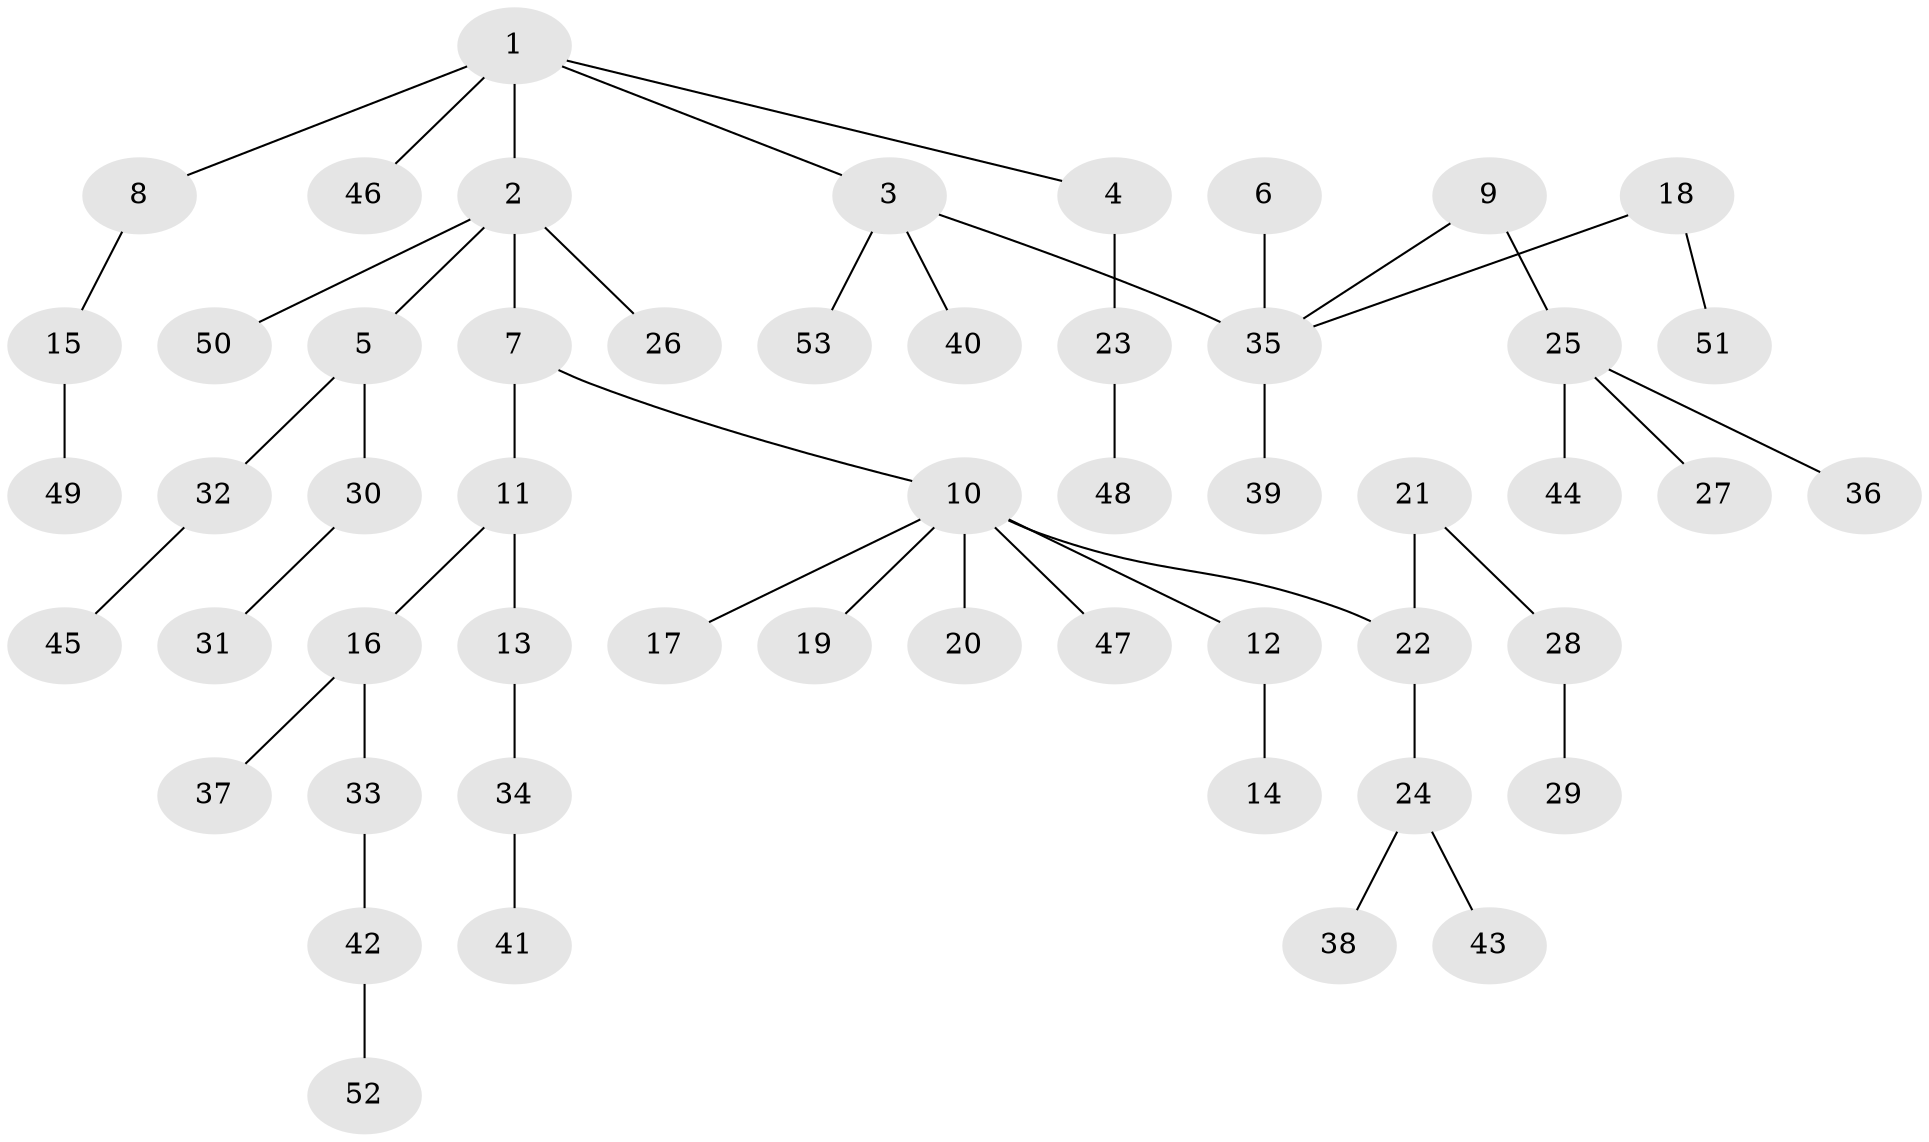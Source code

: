 // original degree distribution, {5: 0.02666666666666667, 4: 0.05333333333333334, 2: 0.29333333333333333, 3: 0.13333333333333333, 1: 0.4666666666666667, 6: 0.013333333333333334, 7: 0.013333333333333334}
// Generated by graph-tools (version 1.1) at 2025/37/03/04/25 23:37:19]
// undirected, 53 vertices, 52 edges
graph export_dot {
  node [color=gray90,style=filled];
  1;
  2;
  3;
  4;
  5;
  6;
  7;
  8;
  9;
  10;
  11;
  12;
  13;
  14;
  15;
  16;
  17;
  18;
  19;
  20;
  21;
  22;
  23;
  24;
  25;
  26;
  27;
  28;
  29;
  30;
  31;
  32;
  33;
  34;
  35;
  36;
  37;
  38;
  39;
  40;
  41;
  42;
  43;
  44;
  45;
  46;
  47;
  48;
  49;
  50;
  51;
  52;
  53;
  1 -- 2 [weight=1.0];
  1 -- 3 [weight=1.0];
  1 -- 4 [weight=1.0];
  1 -- 8 [weight=1.0];
  1 -- 46 [weight=1.0];
  2 -- 5 [weight=1.0];
  2 -- 7 [weight=1.0];
  2 -- 26 [weight=1.0];
  2 -- 50 [weight=1.0];
  3 -- 35 [weight=1.0];
  3 -- 40 [weight=1.0];
  3 -- 53 [weight=1.0];
  4 -- 23 [weight=1.0];
  5 -- 30 [weight=1.0];
  5 -- 32 [weight=1.0];
  6 -- 35 [weight=1.0];
  7 -- 10 [weight=1.0];
  7 -- 11 [weight=1.0];
  8 -- 15 [weight=1.0];
  9 -- 25 [weight=1.0];
  9 -- 35 [weight=1.0];
  10 -- 12 [weight=1.0];
  10 -- 17 [weight=1.0];
  10 -- 19 [weight=1.0];
  10 -- 20 [weight=1.0];
  10 -- 22 [weight=1.0];
  10 -- 47 [weight=1.0];
  11 -- 13 [weight=1.0];
  11 -- 16 [weight=1.0];
  12 -- 14 [weight=1.0];
  13 -- 34 [weight=1.0];
  15 -- 49 [weight=1.0];
  16 -- 33 [weight=1.0];
  16 -- 37 [weight=1.0];
  18 -- 35 [weight=1.0];
  18 -- 51 [weight=1.0];
  21 -- 22 [weight=1.0];
  21 -- 28 [weight=1.0];
  22 -- 24 [weight=1.0];
  23 -- 48 [weight=1.0];
  24 -- 38 [weight=1.0];
  24 -- 43 [weight=1.0];
  25 -- 27 [weight=1.0];
  25 -- 36 [weight=1.0];
  25 -- 44 [weight=1.0];
  28 -- 29 [weight=1.0];
  30 -- 31 [weight=1.0];
  32 -- 45 [weight=1.0];
  33 -- 42 [weight=1.0];
  34 -- 41 [weight=1.0];
  35 -- 39 [weight=1.0];
  42 -- 52 [weight=1.0];
}
